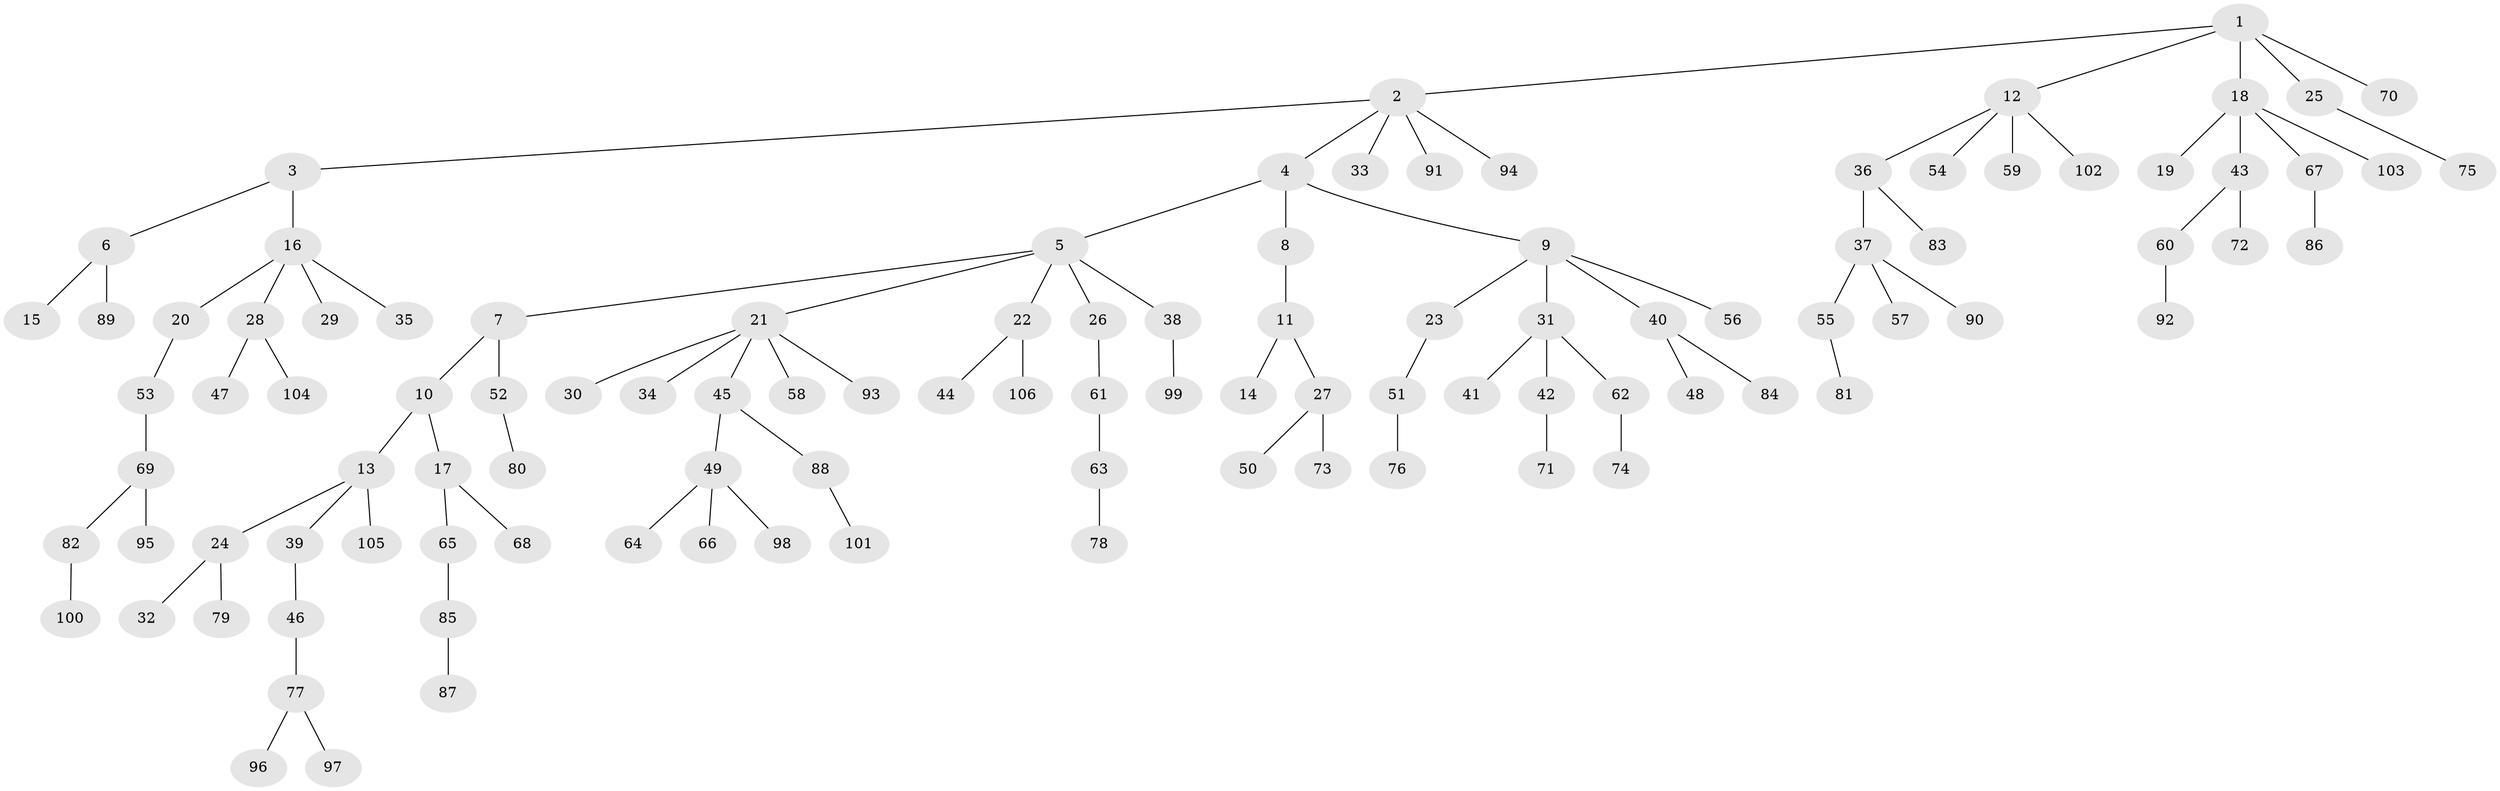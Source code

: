 // coarse degree distribution, {4: 0.09375, 5: 0.03125, 3: 0.109375, 6: 0.015625, 1: 0.484375, 2: 0.265625}
// Generated by graph-tools (version 1.1) at 2025/51/03/04/25 22:51:40]
// undirected, 106 vertices, 105 edges
graph export_dot {
  node [color=gray90,style=filled];
  1;
  2;
  3;
  4;
  5;
  6;
  7;
  8;
  9;
  10;
  11;
  12;
  13;
  14;
  15;
  16;
  17;
  18;
  19;
  20;
  21;
  22;
  23;
  24;
  25;
  26;
  27;
  28;
  29;
  30;
  31;
  32;
  33;
  34;
  35;
  36;
  37;
  38;
  39;
  40;
  41;
  42;
  43;
  44;
  45;
  46;
  47;
  48;
  49;
  50;
  51;
  52;
  53;
  54;
  55;
  56;
  57;
  58;
  59;
  60;
  61;
  62;
  63;
  64;
  65;
  66;
  67;
  68;
  69;
  70;
  71;
  72;
  73;
  74;
  75;
  76;
  77;
  78;
  79;
  80;
  81;
  82;
  83;
  84;
  85;
  86;
  87;
  88;
  89;
  90;
  91;
  92;
  93;
  94;
  95;
  96;
  97;
  98;
  99;
  100;
  101;
  102;
  103;
  104;
  105;
  106;
  1 -- 2;
  1 -- 12;
  1 -- 18;
  1 -- 25;
  1 -- 70;
  2 -- 3;
  2 -- 4;
  2 -- 33;
  2 -- 91;
  2 -- 94;
  3 -- 6;
  3 -- 16;
  4 -- 5;
  4 -- 8;
  4 -- 9;
  5 -- 7;
  5 -- 21;
  5 -- 22;
  5 -- 26;
  5 -- 38;
  6 -- 15;
  6 -- 89;
  7 -- 10;
  7 -- 52;
  8 -- 11;
  9 -- 23;
  9 -- 31;
  9 -- 40;
  9 -- 56;
  10 -- 13;
  10 -- 17;
  11 -- 14;
  11 -- 27;
  12 -- 36;
  12 -- 54;
  12 -- 59;
  12 -- 102;
  13 -- 24;
  13 -- 39;
  13 -- 105;
  16 -- 20;
  16 -- 28;
  16 -- 29;
  16 -- 35;
  17 -- 65;
  17 -- 68;
  18 -- 19;
  18 -- 43;
  18 -- 67;
  18 -- 103;
  20 -- 53;
  21 -- 30;
  21 -- 34;
  21 -- 45;
  21 -- 58;
  21 -- 93;
  22 -- 44;
  22 -- 106;
  23 -- 51;
  24 -- 32;
  24 -- 79;
  25 -- 75;
  26 -- 61;
  27 -- 50;
  27 -- 73;
  28 -- 47;
  28 -- 104;
  31 -- 41;
  31 -- 42;
  31 -- 62;
  36 -- 37;
  36 -- 83;
  37 -- 55;
  37 -- 57;
  37 -- 90;
  38 -- 99;
  39 -- 46;
  40 -- 48;
  40 -- 84;
  42 -- 71;
  43 -- 60;
  43 -- 72;
  45 -- 49;
  45 -- 88;
  46 -- 77;
  49 -- 64;
  49 -- 66;
  49 -- 98;
  51 -- 76;
  52 -- 80;
  53 -- 69;
  55 -- 81;
  60 -- 92;
  61 -- 63;
  62 -- 74;
  63 -- 78;
  65 -- 85;
  67 -- 86;
  69 -- 82;
  69 -- 95;
  77 -- 96;
  77 -- 97;
  82 -- 100;
  85 -- 87;
  88 -- 101;
}
